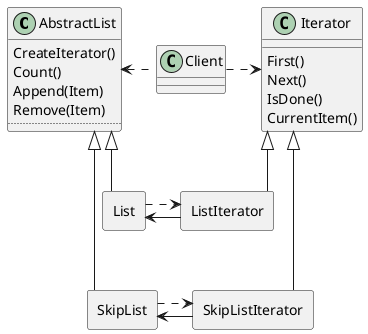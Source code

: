 @startuml

allowmixing
skinparam linetype ortho

class AbstractList
class Iterator

rectangle List
rectangle SkipList

rectangle ListIterator
rectangle SkipListIterator

AbstractList : CreateIterator()
AbstractList : Count()
AbstractList : Append(Item)
AbstractList : Remove(Item)
AbstractList : ..

Iterator : First()
Iterator : Next()
Iterator : IsDone()
Iterator : CurrentItem()

AbstractList <|-- List
AbstractList <|--- SkipList

Iterator <|-- ListIterator
Iterator <|-- SkipListIterator

Client .left.> AbstractList
Client .right.> Iterator

List .> ListIterator
List <- ListIterator

SkipList .> SkipListIterator
SkipList <- SkipListIterator

@enduml
